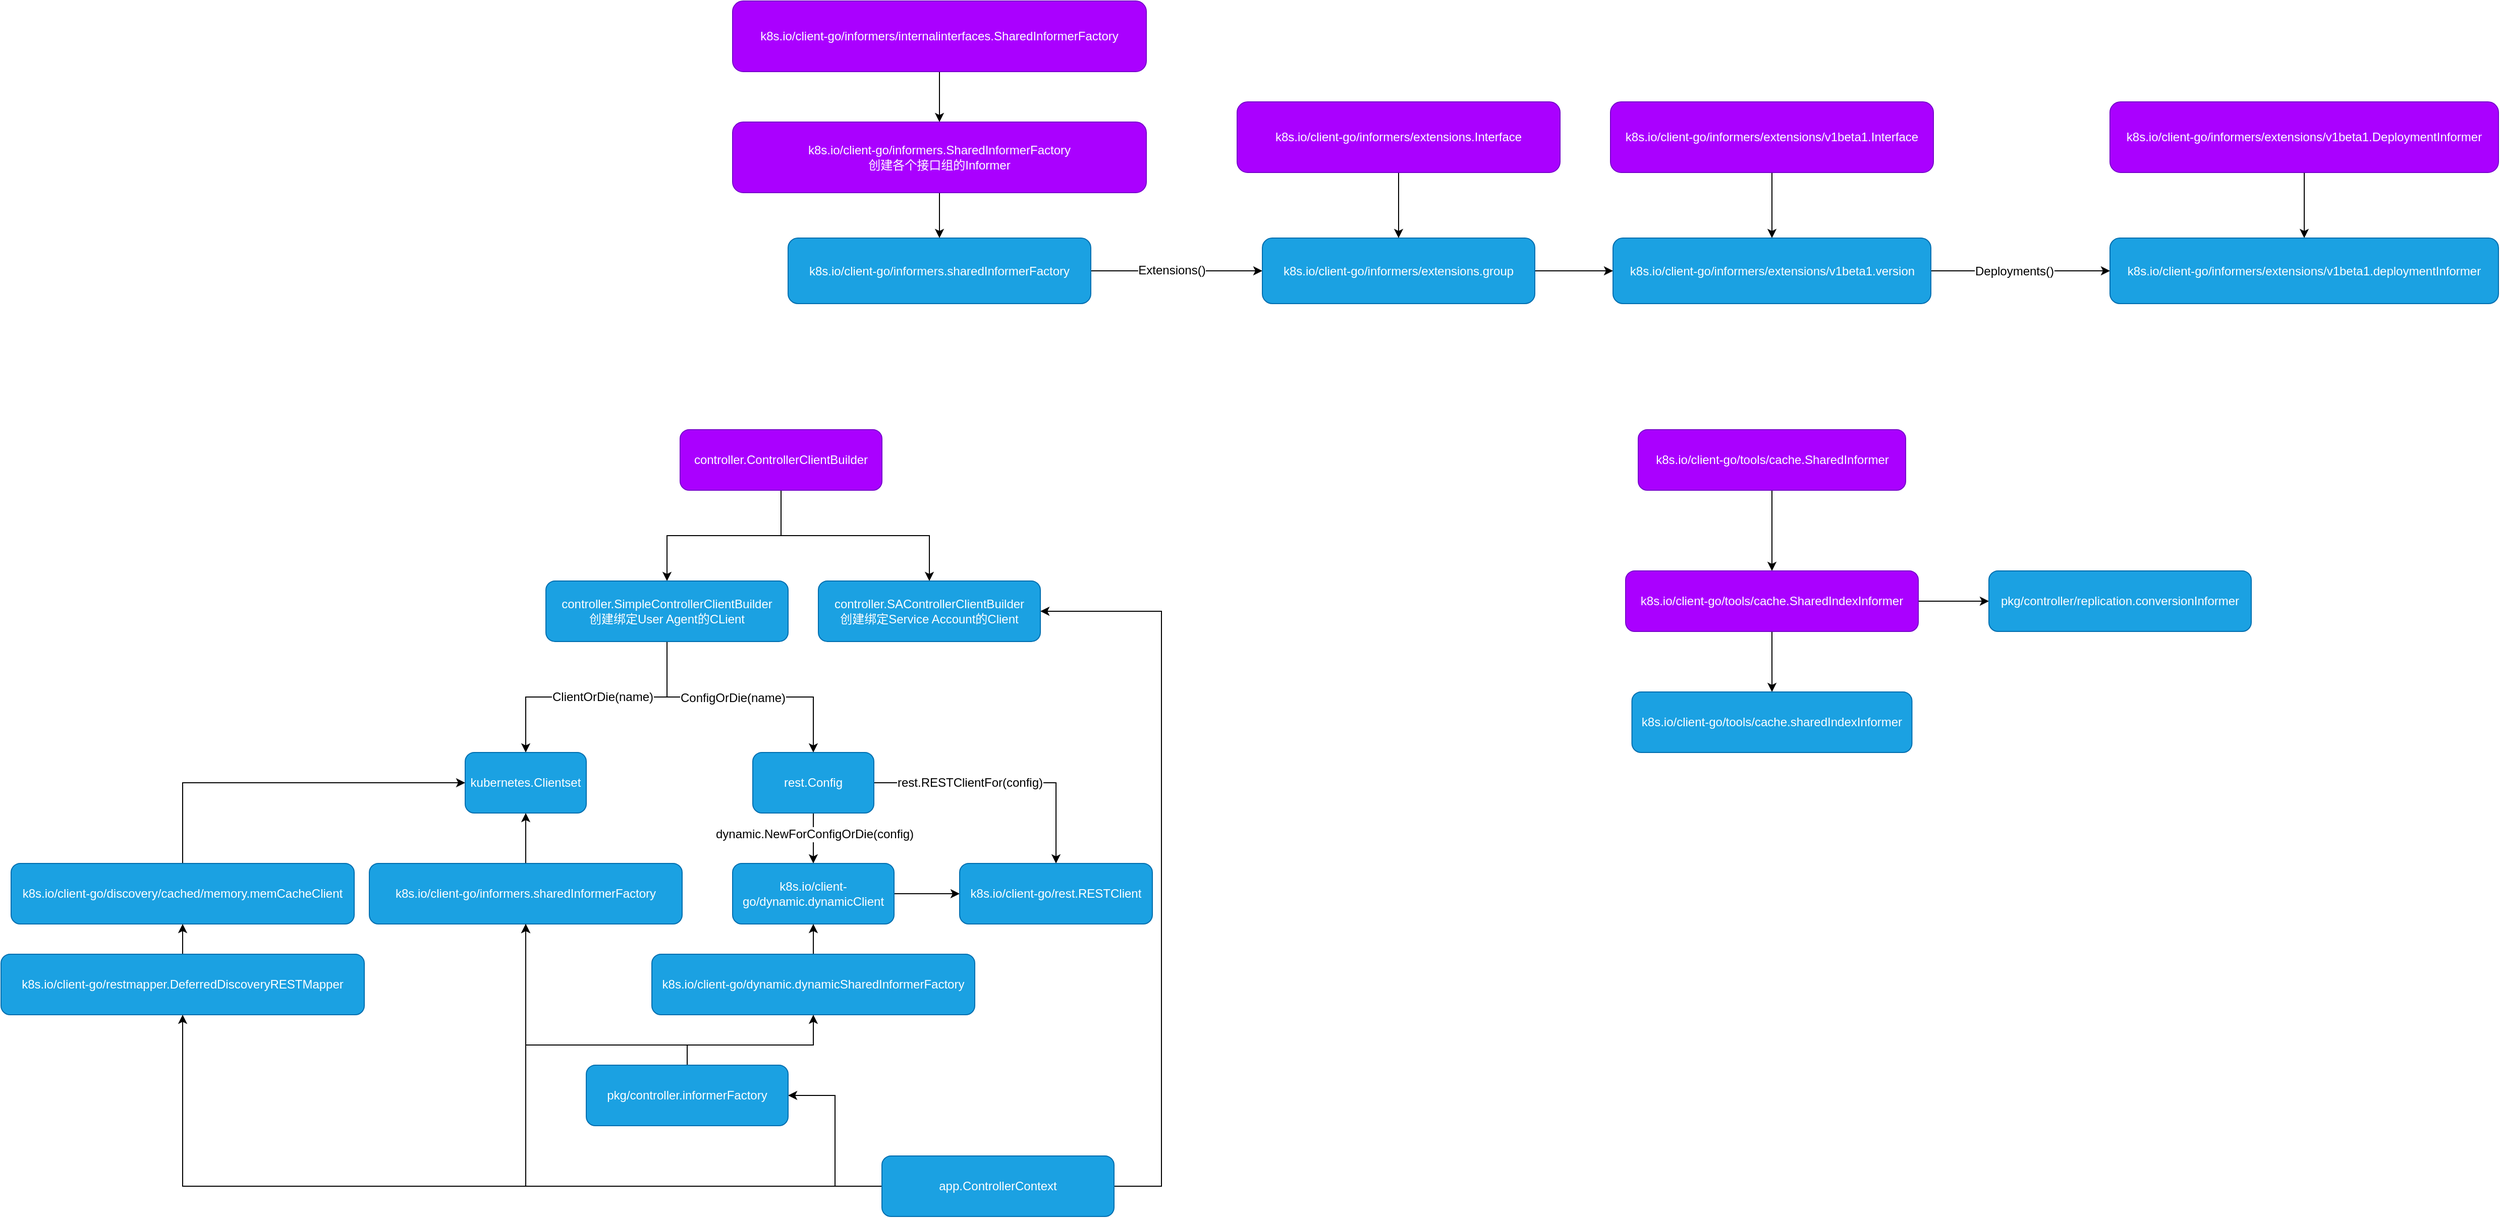 <mxfile version="12.4.4" type="device"><diagram id="9PnVDSNvKMTTAQjBsZ1S" name="第 1 页"><mxGraphModel dx="1773" dy="1849" grid="1" gridSize="10" guides="1" tooltips="1" connect="1" arrows="1" fold="1" page="1" pageScale="1" pageWidth="827" pageHeight="1169" math="0" shadow="0"><root><mxCell id="0"/><mxCell id="1" parent="0"/><mxCell id="TqS1YQbckCgReR2z7oUF-6" style="edgeStyle=orthogonalEdgeStyle;rounded=0;orthogonalLoop=1;jettySize=auto;html=1;" parent="1" source="TqS1YQbckCgReR2z7oUF-1" target="TqS1YQbckCgReR2z7oUF-3" edge="1"><mxGeometry relative="1" as="geometry"/></mxCell><mxCell id="TqS1YQbckCgReR2z7oUF-7" style="edgeStyle=orthogonalEdgeStyle;rounded=0;orthogonalLoop=1;jettySize=auto;html=1;entryX=0.5;entryY=0;entryDx=0;entryDy=0;" parent="1" source="TqS1YQbckCgReR2z7oUF-1" target="TqS1YQbckCgReR2z7oUF-2" edge="1"><mxGeometry relative="1" as="geometry"/></mxCell><mxCell id="TqS1YQbckCgReR2z7oUF-1" value="controller.ControllerClientBuilder" style="rounded=1;whiteSpace=wrap;html=1;fillColor=#aa00ff;strokeColor=#7700CC;fontColor=#ffffff;" parent="1" vertex="1"><mxGeometry x="313" y="240" width="200" height="60" as="geometry"/></mxCell><mxCell id="TqS1YQbckCgReR2z7oUF-9" style="edgeStyle=orthogonalEdgeStyle;rounded=0;orthogonalLoop=1;jettySize=auto;html=1;entryX=0.5;entryY=0;entryDx=0;entryDy=0;" parent="1" source="TqS1YQbckCgReR2z7oUF-2" target="TqS1YQbckCgReR2z7oUF-8" edge="1"><mxGeometry relative="1" as="geometry"/></mxCell><mxCell id="TqS1YQbckCgReR2z7oUF-10" value="ClientOrDie(name)" style="text;html=1;align=center;verticalAlign=middle;resizable=0;points=[];labelBackgroundColor=#ffffff;" parent="TqS1YQbckCgReR2z7oUF-9" vertex="1" connectable="0"><mxGeometry x="-0.044" relative="1" as="geometry"><mxPoint as="offset"/></mxGeometry></mxCell><mxCell id="TqS1YQbckCgReR2z7oUF-14" style="edgeStyle=orthogonalEdgeStyle;rounded=0;orthogonalLoop=1;jettySize=auto;html=1;" parent="1" source="TqS1YQbckCgReR2z7oUF-2" target="TqS1YQbckCgReR2z7oUF-13" edge="1"><mxGeometry relative="1" as="geometry"/></mxCell><mxCell id="TqS1YQbckCgReR2z7oUF-15" value="ConfigOrDie(name)" style="text;html=1;align=center;verticalAlign=middle;resizable=0;points=[];labelBackgroundColor=#ffffff;" parent="TqS1YQbckCgReR2z7oUF-14" vertex="1" connectable="0"><mxGeometry x="-0.243" y="-1" relative="1" as="geometry"><mxPoint x="23" as="offset"/></mxGeometry></mxCell><mxCell id="TqS1YQbckCgReR2z7oUF-2" value="controller.SimpleControllerClientBuilder&lt;br&gt;创建绑定User Agent的CLient" style="rounded=1;whiteSpace=wrap;html=1;fillColor=#1ba1e2;strokeColor=#006EAF;fontColor=#ffffff;" parent="1" vertex="1"><mxGeometry x="180" y="390" width="240" height="60" as="geometry"/></mxCell><mxCell id="TqS1YQbckCgReR2z7oUF-3" value="controller.SAControllerClientBuilder&lt;br&gt;创建绑定Service Account的Client" style="rounded=1;whiteSpace=wrap;html=1;fillColor=#1ba1e2;strokeColor=#006EAF;fontColor=#ffffff;" parent="1" vertex="1"><mxGeometry x="450" y="390" width="220" height="60" as="geometry"/></mxCell><mxCell id="TqS1YQbckCgReR2z7oUF-8" value="kubernetes.Clientset" style="rounded=1;whiteSpace=wrap;html=1;fillColor=#1ba1e2;strokeColor=#006EAF;fontColor=#ffffff;" parent="1" vertex="1"><mxGeometry x="100" y="560" width="120" height="60" as="geometry"/></mxCell><mxCell id="TqS1YQbckCgReR2z7oUF-12" style="edgeStyle=orthogonalEdgeStyle;rounded=0;orthogonalLoop=1;jettySize=auto;html=1;entryX=0.5;entryY=1;entryDx=0;entryDy=0;" parent="1" source="TqS1YQbckCgReR2z7oUF-11" target="TqS1YQbckCgReR2z7oUF-8" edge="1"><mxGeometry relative="1" as="geometry"/></mxCell><mxCell id="TqS1YQbckCgReR2z7oUF-11" value="k8s.io/client-go/informers.sharedInformerFactory" style="rounded=1;whiteSpace=wrap;html=1;fillColor=#1ba1e2;strokeColor=#006EAF;fontColor=#ffffff;" parent="1" vertex="1"><mxGeometry x="5" y="670" width="310" height="60" as="geometry"/></mxCell><mxCell id="TqS1YQbckCgReR2z7oUF-17" style="edgeStyle=orthogonalEdgeStyle;rounded=0;orthogonalLoop=1;jettySize=auto;html=1;entryX=0.5;entryY=0;entryDx=0;entryDy=0;" parent="1" source="TqS1YQbckCgReR2z7oUF-13" target="TqS1YQbckCgReR2z7oUF-16" edge="1"><mxGeometry relative="1" as="geometry"/></mxCell><mxCell id="TqS1YQbckCgReR2z7oUF-22" value="dynamic.NewForConfigOrDie(config)" style="text;html=1;align=center;verticalAlign=middle;resizable=0;points=[];labelBackgroundColor=#ffffff;" parent="TqS1YQbckCgReR2z7oUF-17" vertex="1" connectable="0"><mxGeometry x="-0.167" y="1" relative="1" as="geometry"><mxPoint as="offset"/></mxGeometry></mxCell><mxCell id="TqS1YQbckCgReR2z7oUF-20" style="edgeStyle=orthogonalEdgeStyle;rounded=0;orthogonalLoop=1;jettySize=auto;html=1;entryX=0.5;entryY=0;entryDx=0;entryDy=0;" parent="1" source="TqS1YQbckCgReR2z7oUF-13" target="TqS1YQbckCgReR2z7oUF-18" edge="1"><mxGeometry relative="1" as="geometry"/></mxCell><mxCell id="TqS1YQbckCgReR2z7oUF-21" value="rest.RESTClientFor(config)" style="text;html=1;align=center;verticalAlign=middle;resizable=0;points=[];labelBackgroundColor=#ffffff;" parent="TqS1YQbckCgReR2z7oUF-20" vertex="1" connectable="0"><mxGeometry x="-0.276" relative="1" as="geometry"><mxPoint as="offset"/></mxGeometry></mxCell><mxCell id="TqS1YQbckCgReR2z7oUF-13" value="rest.Config" style="rounded=1;whiteSpace=wrap;html=1;fillColor=#1ba1e2;strokeColor=#006EAF;fontColor=#ffffff;" parent="1" vertex="1"><mxGeometry x="385" y="560" width="120" height="60" as="geometry"/></mxCell><mxCell id="TqS1YQbckCgReR2z7oUF-19" style="edgeStyle=orthogonalEdgeStyle;rounded=0;orthogonalLoop=1;jettySize=auto;html=1;entryX=0;entryY=0.5;entryDx=0;entryDy=0;" parent="1" source="TqS1YQbckCgReR2z7oUF-16" target="TqS1YQbckCgReR2z7oUF-18" edge="1"><mxGeometry relative="1" as="geometry"/></mxCell><mxCell id="TqS1YQbckCgReR2z7oUF-16" value="k8s.io/client-go/dynamic.dynamicClient" style="rounded=1;whiteSpace=wrap;html=1;fillColor=#1ba1e2;strokeColor=#006EAF;fontColor=#ffffff;" parent="1" vertex="1"><mxGeometry x="365" y="670" width="160" height="60" as="geometry"/></mxCell><mxCell id="TqS1YQbckCgReR2z7oUF-18" value="k8s.io/client-go/rest.RESTClient" style="rounded=1;whiteSpace=wrap;html=1;fillColor=#1ba1e2;strokeColor=#006EAF;fontColor=#ffffff;" parent="1" vertex="1"><mxGeometry x="590" y="670" width="191" height="60" as="geometry"/></mxCell><mxCell id="TqS1YQbckCgReR2z7oUF-24" style="edgeStyle=orthogonalEdgeStyle;rounded=0;orthogonalLoop=1;jettySize=auto;html=1;entryX=0.5;entryY=1;entryDx=0;entryDy=0;" parent="1" source="TqS1YQbckCgReR2z7oUF-23" target="TqS1YQbckCgReR2z7oUF-16" edge="1"><mxGeometry relative="1" as="geometry"/></mxCell><mxCell id="TqS1YQbckCgReR2z7oUF-23" value="k8s.io/client-go/dynamic.dynamicSharedInformerFactory" style="rounded=1;whiteSpace=wrap;html=1;fillColor=#1ba1e2;strokeColor=#006EAF;fontColor=#ffffff;" parent="1" vertex="1"><mxGeometry x="285" y="760" width="320" height="60" as="geometry"/></mxCell><mxCell id="TqS1YQbckCgReR2z7oUF-26" style="edgeStyle=orthogonalEdgeStyle;rounded=0;orthogonalLoop=1;jettySize=auto;html=1;entryX=0;entryY=0.5;entryDx=0;entryDy=0;" parent="1" source="TqS1YQbckCgReR2z7oUF-25" target="TqS1YQbckCgReR2z7oUF-8" edge="1"><mxGeometry relative="1" as="geometry"><Array as="points"><mxPoint x="-180" y="590"/></Array></mxGeometry></mxCell><mxCell id="TqS1YQbckCgReR2z7oUF-25" value="k8s.io/client-go/discovery/cached/memory.memCacheClient" style="rounded=1;whiteSpace=wrap;html=1;fillColor=#1ba1e2;strokeColor=#006EAF;fontColor=#ffffff;" parent="1" vertex="1"><mxGeometry x="-350" y="670" width="340" height="60" as="geometry"/></mxCell><mxCell id="TqS1YQbckCgReR2z7oUF-28" style="edgeStyle=orthogonalEdgeStyle;rounded=0;orthogonalLoop=1;jettySize=auto;html=1;entryX=0.5;entryY=1;entryDx=0;entryDy=0;" parent="1" source="TqS1YQbckCgReR2z7oUF-27" target="TqS1YQbckCgReR2z7oUF-25" edge="1"><mxGeometry relative="1" as="geometry"/></mxCell><mxCell id="TqS1YQbckCgReR2z7oUF-27" value="k8s.io/client-go/restmapper.DeferredDiscoveryRESTMapper" style="rounded=1;whiteSpace=wrap;html=1;fillColor=#1ba1e2;strokeColor=#006EAF;fontColor=#ffffff;" parent="1" vertex="1"><mxGeometry x="-360" y="760" width="360" height="60" as="geometry"/></mxCell><mxCell id="TqS1YQbckCgReR2z7oUF-30" style="edgeStyle=orthogonalEdgeStyle;rounded=0;orthogonalLoop=1;jettySize=auto;html=1;entryX=1;entryY=0.5;entryDx=0;entryDy=0;" parent="1" source="TqS1YQbckCgReR2z7oUF-29" target="TqS1YQbckCgReR2z7oUF-3" edge="1"><mxGeometry relative="1" as="geometry"><Array as="points"><mxPoint x="790" y="990"/><mxPoint x="790" y="420"/></Array></mxGeometry></mxCell><mxCell id="TqS1YQbckCgReR2z7oUF-31" style="edgeStyle=orthogonalEdgeStyle;rounded=0;orthogonalLoop=1;jettySize=auto;html=1;entryX=0.5;entryY=1;entryDx=0;entryDy=0;" parent="1" source="TqS1YQbckCgReR2z7oUF-29" target="TqS1YQbckCgReR2z7oUF-11" edge="1"><mxGeometry relative="1" as="geometry"/></mxCell><mxCell id="TqS1YQbckCgReR2z7oUF-35" style="edgeStyle=orthogonalEdgeStyle;rounded=0;orthogonalLoop=1;jettySize=auto;html=1;entryX=1;entryY=0.5;entryDx=0;entryDy=0;" parent="1" source="TqS1YQbckCgReR2z7oUF-29" target="TqS1YQbckCgReR2z7oUF-32" edge="1"><mxGeometry relative="1" as="geometry"/></mxCell><mxCell id="TqS1YQbckCgReR2z7oUF-36" style="edgeStyle=orthogonalEdgeStyle;rounded=0;orthogonalLoop=1;jettySize=auto;html=1;" parent="1" source="TqS1YQbckCgReR2z7oUF-29" target="TqS1YQbckCgReR2z7oUF-27" edge="1"><mxGeometry relative="1" as="geometry"/></mxCell><mxCell id="TqS1YQbckCgReR2z7oUF-29" value="app.ControllerContext" style="rounded=1;whiteSpace=wrap;html=1;fillColor=#1ba1e2;strokeColor=#006EAF;fontColor=#ffffff;" parent="1" vertex="1"><mxGeometry x="513" y="960" width="230" height="60" as="geometry"/></mxCell><mxCell id="TqS1YQbckCgReR2z7oUF-33" style="edgeStyle=orthogonalEdgeStyle;rounded=0;orthogonalLoop=1;jettySize=auto;html=1;entryX=0.5;entryY=1;entryDx=0;entryDy=0;" parent="1" source="TqS1YQbckCgReR2z7oUF-32" target="TqS1YQbckCgReR2z7oUF-23" edge="1"><mxGeometry relative="1" as="geometry"><Array as="points"><mxPoint x="320" y="850"/><mxPoint x="445" y="850"/></Array></mxGeometry></mxCell><mxCell id="TqS1YQbckCgReR2z7oUF-34" style="edgeStyle=orthogonalEdgeStyle;rounded=0;orthogonalLoop=1;jettySize=auto;html=1;entryX=0.5;entryY=1;entryDx=0;entryDy=0;" parent="1" source="TqS1YQbckCgReR2z7oUF-32" target="TqS1YQbckCgReR2z7oUF-11" edge="1"><mxGeometry relative="1" as="geometry"><Array as="points"><mxPoint x="320" y="850"/><mxPoint x="160" y="850"/></Array></mxGeometry></mxCell><mxCell id="TqS1YQbckCgReR2z7oUF-32" value="pkg/controller.informerFactory" style="rounded=1;whiteSpace=wrap;html=1;fillColor=#1ba1e2;strokeColor=#006EAF;fontColor=#ffffff;" parent="1" vertex="1"><mxGeometry x="220" y="870" width="200" height="60" as="geometry"/></mxCell><mxCell id="6DJwzMFF5r2O6L-1ruQ_-3" style="edgeStyle=orthogonalEdgeStyle;rounded=0;orthogonalLoop=1;jettySize=auto;html=1;entryX=0.5;entryY=0;entryDx=0;entryDy=0;" edge="1" parent="1" source="6DJwzMFF5r2O6L-1ruQ_-1" target="6DJwzMFF5r2O6L-1ruQ_-2"><mxGeometry relative="1" as="geometry"/></mxCell><mxCell id="6DJwzMFF5r2O6L-1ruQ_-5" style="edgeStyle=orthogonalEdgeStyle;rounded=0;orthogonalLoop=1;jettySize=auto;html=1;" edge="1" parent="1" source="6DJwzMFF5r2O6L-1ruQ_-2" target="6DJwzMFF5r2O6L-1ruQ_-4"><mxGeometry relative="1" as="geometry"/></mxCell><mxCell id="6DJwzMFF5r2O6L-1ruQ_-7" style="edgeStyle=orthogonalEdgeStyle;rounded=0;orthogonalLoop=1;jettySize=auto;html=1;" edge="1" parent="1" source="6DJwzMFF5r2O6L-1ruQ_-2" target="6DJwzMFF5r2O6L-1ruQ_-6"><mxGeometry relative="1" as="geometry"/></mxCell><mxCell id="6DJwzMFF5r2O6L-1ruQ_-1" value="k8s.io/client-go/tools/cache.SharedInformer" style="rounded=1;whiteSpace=wrap;html=1;fillColor=#aa00ff;strokeColor=#7700CC;fontColor=#ffffff;" vertex="1" parent="1"><mxGeometry x="1262.5" y="240" width="265" height="60" as="geometry"/></mxCell><mxCell id="6DJwzMFF5r2O6L-1ruQ_-2" value="k8s.io/client-go/tools/cache.SharedIndexInformer" style="rounded=1;whiteSpace=wrap;html=1;fillColor=#aa00ff;strokeColor=#7700CC;fontColor=#ffffff;" vertex="1" parent="1"><mxGeometry x="1250" y="380" width="290" height="60" as="geometry"/></mxCell><mxCell id="6DJwzMFF5r2O6L-1ruQ_-4" value="pkg/controller/replication.conversionInformer" style="rounded=1;whiteSpace=wrap;html=1;fillColor=#1ba1e2;strokeColor=#006EAF;fontColor=#ffffff;" vertex="1" parent="1"><mxGeometry x="1610" y="380" width="260" height="60" as="geometry"/></mxCell><mxCell id="6DJwzMFF5r2O6L-1ruQ_-6" value="k8s.io/client-go/tools/cache.sharedIndexInformer" style="rounded=1;whiteSpace=wrap;html=1;fillColor=#1ba1e2;strokeColor=#006EAF;fontColor=#ffffff;" vertex="1" parent="1"><mxGeometry x="1256.25" y="500" width="277.5" height="60" as="geometry"/></mxCell><mxCell id="6DJwzMFF5r2O6L-1ruQ_-10" style="edgeStyle=orthogonalEdgeStyle;rounded=0;orthogonalLoop=1;jettySize=auto;html=1;entryX=0.5;entryY=0;entryDx=0;entryDy=0;" edge="1" parent="1" source="6DJwzMFF5r2O6L-1ruQ_-8" target="6DJwzMFF5r2O6L-1ruQ_-9"><mxGeometry relative="1" as="geometry"/></mxCell><mxCell id="6DJwzMFF5r2O6L-1ruQ_-8" value="k8s.io/client-go/informers/extensions/v1beta1.DeploymentInformer" style="rounded=1;whiteSpace=wrap;html=1;fillColor=#aa00ff;strokeColor=#7700CC;fontColor=#ffffff;" vertex="1" parent="1"><mxGeometry x="1730" y="-85" width="385" height="70" as="geometry"/></mxCell><mxCell id="6DJwzMFF5r2O6L-1ruQ_-9" value="k8s.io/client-go/informers/extensions/v1beta1.deploymentInformer" style="rounded=1;whiteSpace=wrap;html=1;fillColor=#1ba1e2;strokeColor=#006EAF;fontColor=#ffffff;" vertex="1" parent="1"><mxGeometry x="1730" y="50" width="385" height="65" as="geometry"/></mxCell><mxCell id="6DJwzMFF5r2O6L-1ruQ_-14" style="edgeStyle=orthogonalEdgeStyle;rounded=0;orthogonalLoop=1;jettySize=auto;html=1;entryX=0.5;entryY=0;entryDx=0;entryDy=0;" edge="1" parent="1" source="6DJwzMFF5r2O6L-1ruQ_-12" target="6DJwzMFF5r2O6L-1ruQ_-13"><mxGeometry relative="1" as="geometry"/></mxCell><mxCell id="6DJwzMFF5r2O6L-1ruQ_-12" value="k8s.io/client-go/informers/extensions/v1beta1.Interface" style="rounded=1;whiteSpace=wrap;html=1;fillColor=#aa00ff;strokeColor=#7700CC;fontColor=#ffffff;" vertex="1" parent="1"><mxGeometry x="1235" y="-85" width="320" height="70" as="geometry"/></mxCell><mxCell id="6DJwzMFF5r2O6L-1ruQ_-20" style="edgeStyle=orthogonalEdgeStyle;rounded=0;orthogonalLoop=1;jettySize=auto;html=1;entryX=0;entryY=0.5;entryDx=0;entryDy=0;" edge="1" parent="1" source="6DJwzMFF5r2O6L-1ruQ_-13" target="6DJwzMFF5r2O6L-1ruQ_-9"><mxGeometry relative="1" as="geometry"/></mxCell><mxCell id="6DJwzMFF5r2O6L-1ruQ_-21" value="Deployments()" style="text;html=1;align=center;verticalAlign=middle;resizable=0;points=[];labelBackgroundColor=#ffffff;" vertex="1" connectable="0" parent="6DJwzMFF5r2O6L-1ruQ_-20"><mxGeometry x="-0.494" y="-2" relative="1" as="geometry"><mxPoint x="37" y="-2" as="offset"/></mxGeometry></mxCell><mxCell id="6DJwzMFF5r2O6L-1ruQ_-13" value="k8s.io/client-go/informers/extensions/v1beta1.version" style="rounded=1;whiteSpace=wrap;html=1;fillColor=#1ba1e2;strokeColor=#006EAF;fontColor=#ffffff;" vertex="1" parent="1"><mxGeometry x="1237.5" y="50" width="315" height="65" as="geometry"/></mxCell><mxCell id="6DJwzMFF5r2O6L-1ruQ_-28" style="edgeStyle=orthogonalEdgeStyle;rounded=0;orthogonalLoop=1;jettySize=auto;html=1;entryX=0;entryY=0.5;entryDx=0;entryDy=0;" edge="1" parent="1" source="6DJwzMFF5r2O6L-1ruQ_-15" target="6DJwzMFF5r2O6L-1ruQ_-22"><mxGeometry relative="1" as="geometry"/></mxCell><mxCell id="6DJwzMFF5r2O6L-1ruQ_-29" value="Extensions()" style="text;html=1;align=center;verticalAlign=middle;resizable=0;points=[];labelBackgroundColor=#ffffff;" vertex="1" connectable="0" parent="6DJwzMFF5r2O6L-1ruQ_-28"><mxGeometry y="-42" relative="1" as="geometry"><mxPoint x="-5" y="-42.5" as="offset"/></mxGeometry></mxCell><mxCell id="6DJwzMFF5r2O6L-1ruQ_-15" value="k8s.io/client-go/informers.sharedInformerFactory" style="rounded=1;whiteSpace=wrap;html=1;fillColor=#1ba1e2;strokeColor=#006EAF;fontColor=#ffffff;" vertex="1" parent="1"><mxGeometry x="420" y="50" width="300" height="65" as="geometry"/></mxCell><mxCell id="6DJwzMFF5r2O6L-1ruQ_-17" style="edgeStyle=orthogonalEdgeStyle;rounded=0;orthogonalLoop=1;jettySize=auto;html=1;entryX=0.5;entryY=0;entryDx=0;entryDy=0;" edge="1" parent="1" source="6DJwzMFF5r2O6L-1ruQ_-16" target="6DJwzMFF5r2O6L-1ruQ_-18"><mxGeometry relative="1" as="geometry"/></mxCell><mxCell id="6DJwzMFF5r2O6L-1ruQ_-16" value="k8s.io/client-go/informers/internalinterfaces.SharedInformerFactory" style="rounded=1;whiteSpace=wrap;html=1;fillColor=#aa00ff;strokeColor=#7700CC;fontColor=#ffffff;" vertex="1" parent="1"><mxGeometry x="365" y="-185" width="410" height="70" as="geometry"/></mxCell><mxCell id="6DJwzMFF5r2O6L-1ruQ_-19" style="edgeStyle=orthogonalEdgeStyle;rounded=0;orthogonalLoop=1;jettySize=auto;html=1;entryX=0.5;entryY=0;entryDx=0;entryDy=0;" edge="1" parent="1" source="6DJwzMFF5r2O6L-1ruQ_-18" target="6DJwzMFF5r2O6L-1ruQ_-15"><mxGeometry relative="1" as="geometry"/></mxCell><mxCell id="6DJwzMFF5r2O6L-1ruQ_-18" value="k8s.io/client-go/informers.SharedInformerFactory&lt;br&gt;创建各个接口组的Informer" style="rounded=1;whiteSpace=wrap;html=1;fillColor=#aa00ff;strokeColor=#7700CC;fontColor=#ffffff;" vertex="1" parent="1"><mxGeometry x="365" y="-65" width="410" height="70" as="geometry"/></mxCell><mxCell id="6DJwzMFF5r2O6L-1ruQ_-24" style="edgeStyle=orthogonalEdgeStyle;rounded=0;orthogonalLoop=1;jettySize=auto;html=1;entryX=0;entryY=0.5;entryDx=0;entryDy=0;" edge="1" parent="1" source="6DJwzMFF5r2O6L-1ruQ_-22" target="6DJwzMFF5r2O6L-1ruQ_-13"><mxGeometry relative="1" as="geometry"/></mxCell><mxCell id="6DJwzMFF5r2O6L-1ruQ_-22" value="k8s.io/client-go/informers/extensions.group" style="rounded=1;whiteSpace=wrap;html=1;fillColor=#1ba1e2;strokeColor=#006EAF;fontColor=#ffffff;" vertex="1" parent="1"><mxGeometry x="890" y="50" width="270" height="65" as="geometry"/></mxCell><mxCell id="6DJwzMFF5r2O6L-1ruQ_-27" style="edgeStyle=orthogonalEdgeStyle;rounded=0;orthogonalLoop=1;jettySize=auto;html=1;entryX=0.5;entryY=0;entryDx=0;entryDy=0;" edge="1" parent="1" source="6DJwzMFF5r2O6L-1ruQ_-26" target="6DJwzMFF5r2O6L-1ruQ_-22"><mxGeometry relative="1" as="geometry"/></mxCell><mxCell id="6DJwzMFF5r2O6L-1ruQ_-26" value="k8s.io/client-go/informers/extensions.Interface" style="rounded=1;whiteSpace=wrap;html=1;fillColor=#aa00ff;strokeColor=#7700CC;fontColor=#ffffff;" vertex="1" parent="1"><mxGeometry x="865" y="-85" width="320" height="70" as="geometry"/></mxCell></root></mxGraphModel></diagram></mxfile>